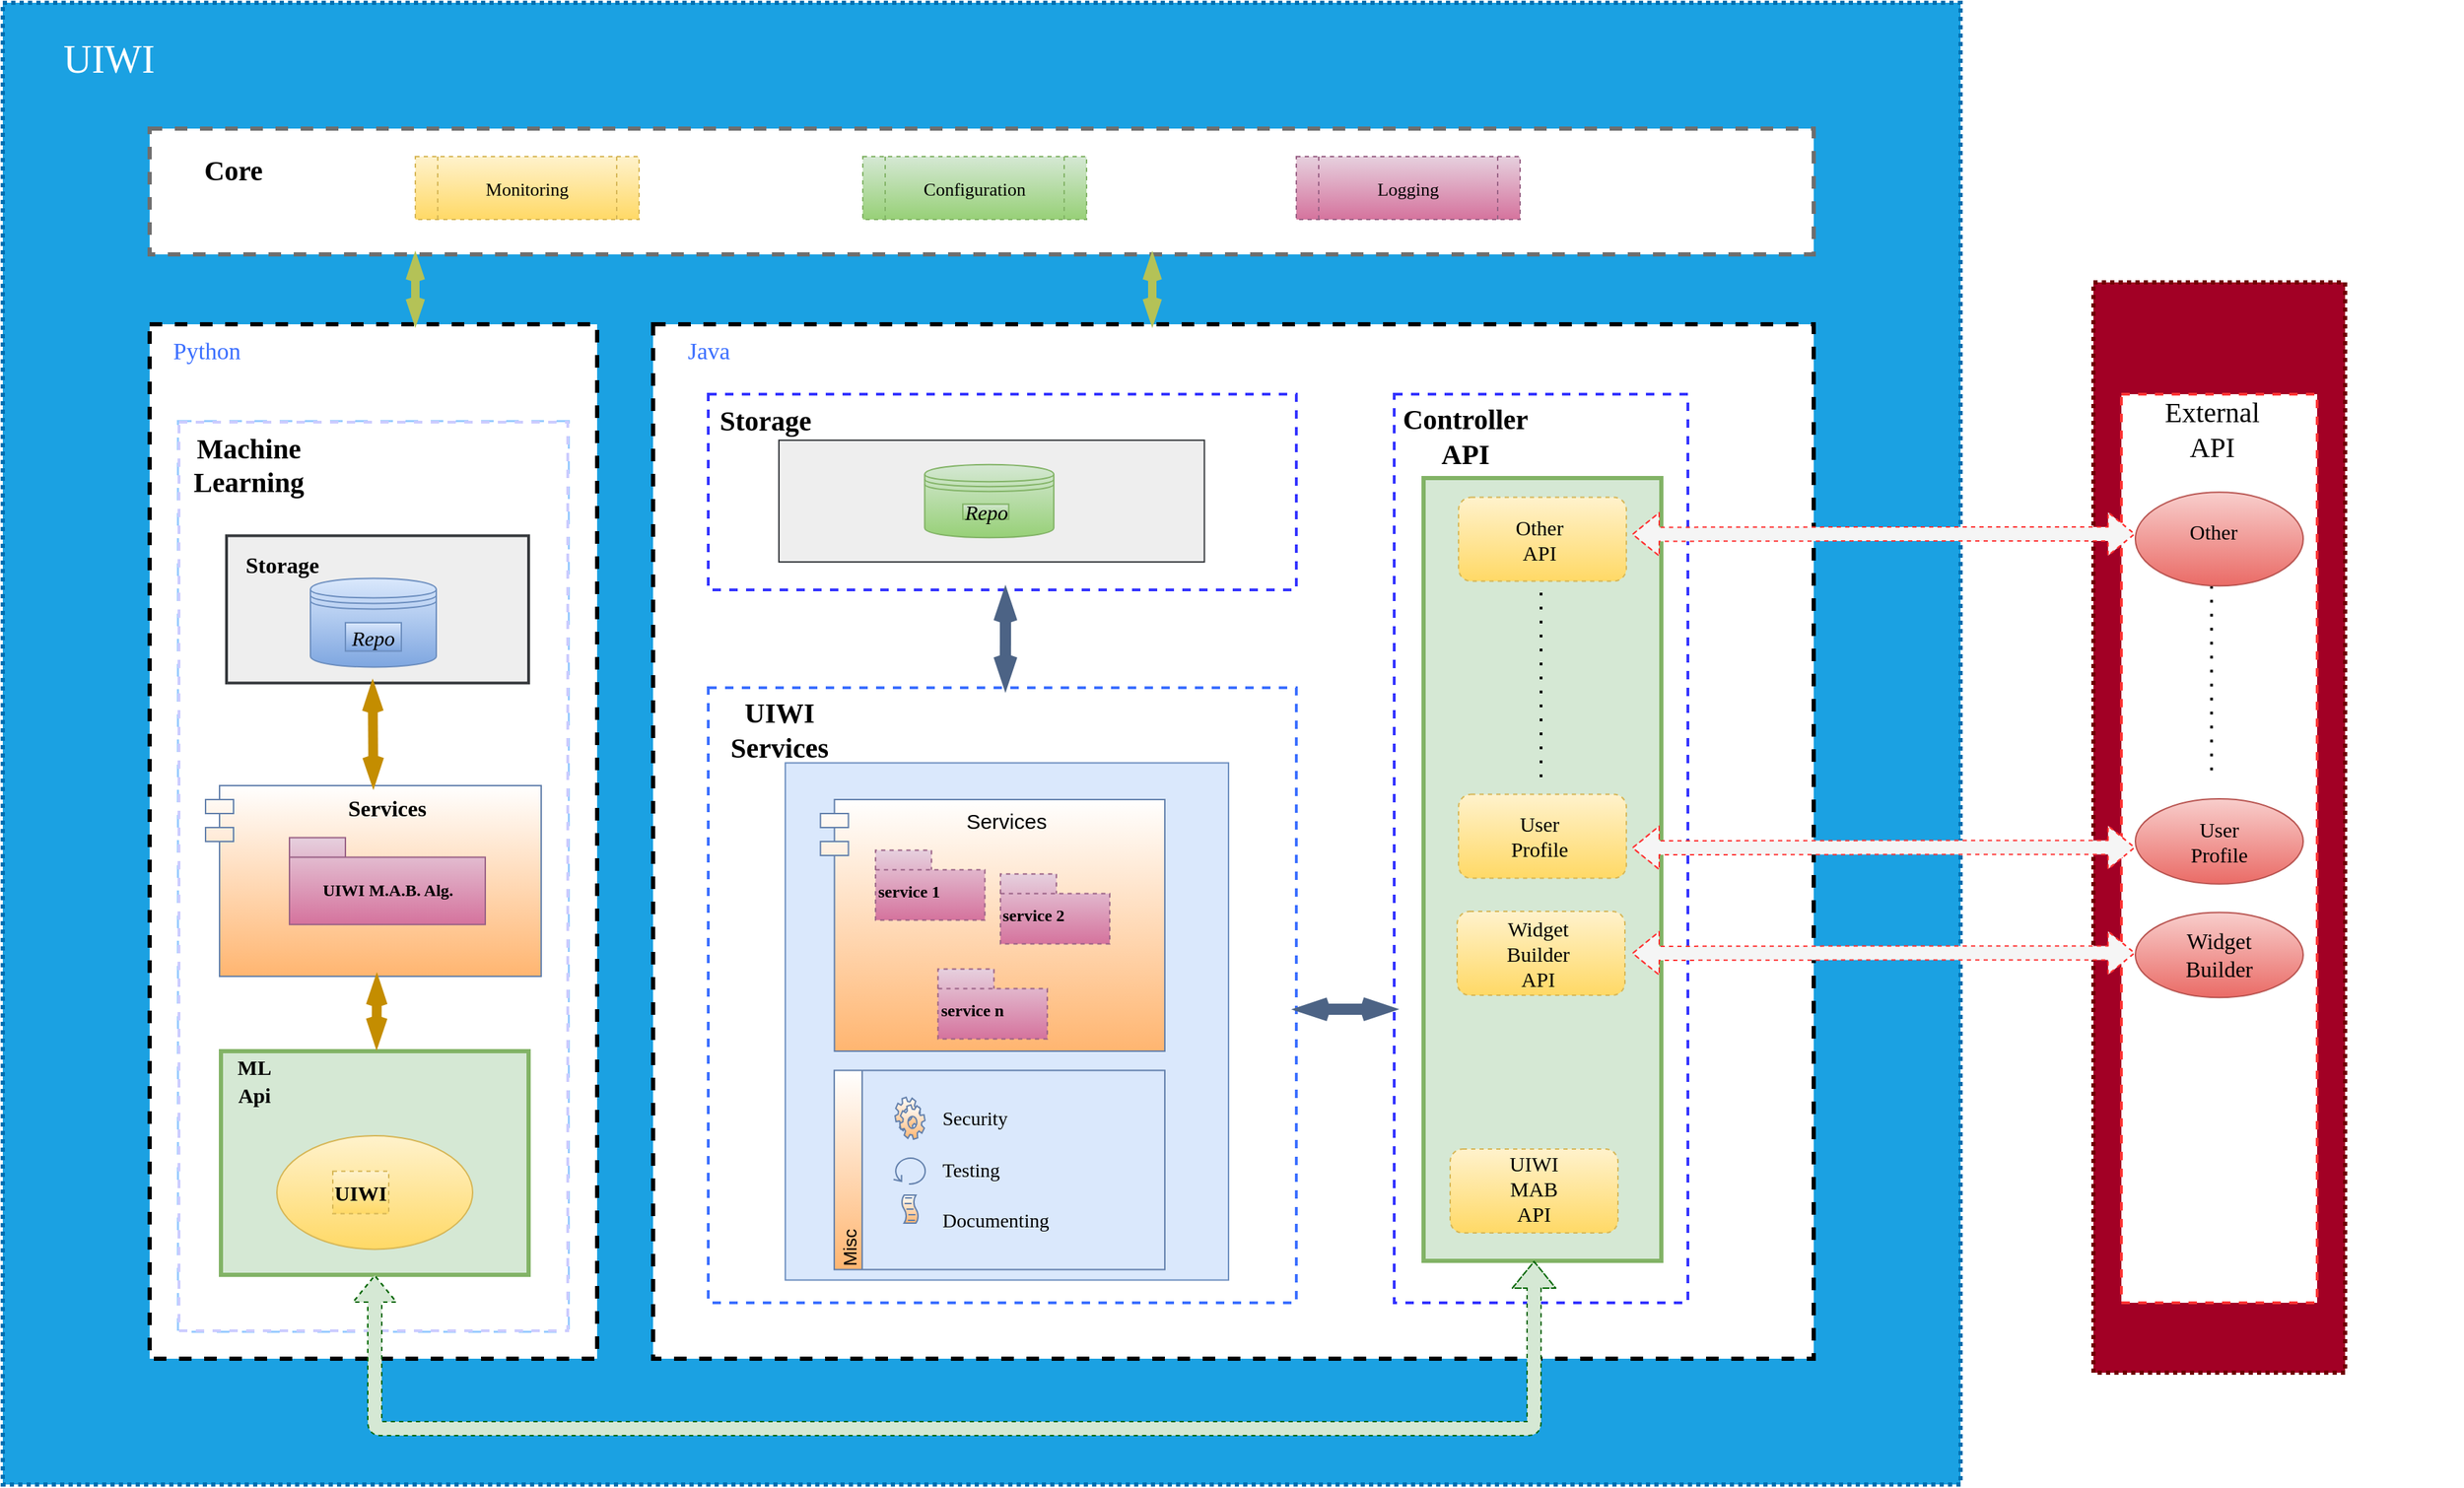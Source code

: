 <mxfile version="14.2.2" type="github">
  <diagram id="b_So1LiTozSjP1p123YY" name="Page-1">
    <mxGraphModel dx="2031" dy="2303" grid="1" gridSize="10" guides="1" tooltips="1" connect="1" arrows="1" fold="1" page="1" pageScale="1" pageWidth="827" pageHeight="1169" math="0" shadow="0">
      <root>
        <mxCell id="0" />
        <mxCell id="1" parent="0" />
        <mxCell id="PVWQb8UEWzLVWvOHxIEB-396" value="" style="rounded=0;whiteSpace=wrap;html=1;strokeWidth=3;fontFamily=Comic Sans MS;fontSize=17;align=left;dashed=1;dashPattern=1 1;fillColor=#1ba1e2;strokeColor=#006EAF;fontColor=#ffffff;" vertex="1" parent="1">
          <mxGeometry x="5" y="-80" width="1400" height="1060" as="geometry" />
        </mxCell>
        <mxCell id="PVWQb8UEWzLVWvOHxIEB-366" value="" style="rounded=0;whiteSpace=wrap;html=1;dashed=1;strokeWidth=3;fontFamily=Comic Sans MS;fontSize=17;align=left;" vertex="1" parent="1">
          <mxGeometry x="110" y="150" width="320" height="740" as="geometry" />
        </mxCell>
        <mxCell id="PVWQb8UEWzLVWvOHxIEB-365" value="" style="rounded=0;whiteSpace=wrap;html=1;dashed=1;strokeWidth=3;fontFamily=Comic Sans MS;fontSize=17;align=left;" vertex="1" parent="1">
          <mxGeometry x="470" y="150" width="830" height="740" as="geometry" />
        </mxCell>
        <mxCell id="PVWQb8UEWzLVWvOHxIEB-42" value="" style="rounded=0;whiteSpace=wrap;html=1;dashed=1;align=left;strokeWidth=3;strokeColor=#6E6E6E;" vertex="1" parent="1">
          <mxGeometry x="110" y="10" width="1190" height="90" as="geometry" />
        </mxCell>
        <mxCell id="PVWQb8UEWzLVWvOHxIEB-43" value="&lt;b&gt;&lt;font style=&quot;font-size: 20px&quot;&gt;Core&lt;/font&gt;&lt;/b&gt;" style="text;html=1;strokeColor=none;fillColor=none;align=center;verticalAlign=middle;whiteSpace=wrap;rounded=0;dashed=1;fontSize=17;fontFamily=Comic Sans MS;" vertex="1" parent="1">
          <mxGeometry x="150" y="30" width="40" height="20" as="geometry" />
        </mxCell>
        <mxCell id="PVWQb8UEWzLVWvOHxIEB-289" value="" style="group" vertex="1" connectable="0" parent="1">
          <mxGeometry x="320" y="30" width="140" height="45" as="geometry" />
        </mxCell>
        <mxCell id="PVWQb8UEWzLVWvOHxIEB-95" value="" style="shape=process;whiteSpace=wrap;html=1;backgroundOutline=1;dashed=1;strokeColor=#d6b656;fillColor=#fff2cc;align=left;gradientColor=#ffd966;" vertex="1" parent="PVWQb8UEWzLVWvOHxIEB-289">
          <mxGeometry x="-20" width="160" height="45" as="geometry" />
        </mxCell>
        <mxCell id="PVWQb8UEWzLVWvOHxIEB-47" value="Monitoring" style="text;html=1;strokeColor=none;fillColor=none;align=center;verticalAlign=middle;whiteSpace=wrap;rounded=0;dashed=1;fontFamily=Comic Sans MS;fontSize=13;" vertex="1" parent="PVWQb8UEWzLVWvOHxIEB-289">
          <mxGeometry x="40" y="12.5" width="40" height="20" as="geometry" />
        </mxCell>
        <mxCell id="PVWQb8UEWzLVWvOHxIEB-290" value="" style="group" vertex="1" connectable="0" parent="1">
          <mxGeometry x="620" y="30" width="170" height="45" as="geometry" />
        </mxCell>
        <mxCell id="PVWQb8UEWzLVWvOHxIEB-96" value="" style="shape=process;whiteSpace=wrap;html=1;backgroundOutline=1;dashed=1;strokeColor=#82b366;fillColor=#d5e8d4;align=left;gradientColor=#97d077;" vertex="1" parent="PVWQb8UEWzLVWvOHxIEB-290">
          <mxGeometry width="160" height="45" as="geometry" />
        </mxCell>
        <mxCell id="PVWQb8UEWzLVWvOHxIEB-46" value="Configuration" style="text;html=1;strokeColor=none;fillColor=none;align=center;verticalAlign=middle;whiteSpace=wrap;rounded=0;dashed=1;fontFamily=Comic Sans MS;fontSize=13;" vertex="1" parent="PVWQb8UEWzLVWvOHxIEB-290">
          <mxGeometry x="60" y="12.5" width="40" height="20" as="geometry" />
        </mxCell>
        <mxCell id="PVWQb8UEWzLVWvOHxIEB-291" value="" style="group" vertex="1" connectable="0" parent="1">
          <mxGeometry x="960" y="30" width="130" height="45" as="geometry" />
        </mxCell>
        <mxCell id="PVWQb8UEWzLVWvOHxIEB-44" value="" style="shape=process;whiteSpace=wrap;html=1;backgroundOutline=1;dashed=1;strokeColor=#996185;fillColor=#e6d0de;align=left;gradientColor=#d5739d;" vertex="1" parent="PVWQb8UEWzLVWvOHxIEB-291">
          <mxGeometry x="-30" width="160" height="45" as="geometry" />
        </mxCell>
        <mxCell id="PVWQb8UEWzLVWvOHxIEB-45" value="Logging&lt;br style=&quot;font-size: 13px;&quot;&gt;" style="text;html=1;strokeColor=none;fillColor=none;align=center;verticalAlign=middle;whiteSpace=wrap;rounded=0;dashed=1;fontFamily=Comic Sans MS;fontSize=13;" vertex="1" parent="PVWQb8UEWzLVWvOHxIEB-291">
          <mxGeometry x="30" y="12.5" width="40" height="20" as="geometry" />
        </mxCell>
        <mxCell id="PVWQb8UEWzLVWvOHxIEB-256" value="" style="group;strokeWidth=3;fontColor=#3B6FFF;" vertex="1" connectable="0" parent="1">
          <mxGeometry x="530" y="200" width="400" height="160" as="geometry" />
        </mxCell>
        <mxCell id="PVWQb8UEWzLVWvOHxIEB-114" value="" style="rounded=0;whiteSpace=wrap;html=1;strokeColor=#3333FF;dashed=1;strokeWidth=2;" vertex="1" parent="PVWQb8UEWzLVWvOHxIEB-256">
          <mxGeometry x="-20.51" width="420.51" height="140" as="geometry" />
        </mxCell>
        <mxCell id="PVWQb8UEWzLVWvOHxIEB-248" value="&lt;b&gt;&lt;font&gt;&lt;font face=&quot;Comic Sans MS&quot; style=&quot;font-size: 20px&quot;&gt;Storage&lt;/font&gt;&lt;br style=&quot;font-size: 17px&quot;&gt;&lt;/font&gt;&lt;/b&gt;" style="text;html=1;strokeColor=none;fillColor=none;align=center;verticalAlign=middle;whiteSpace=wrap;rounded=0;dashed=1;fontSize=17;" vertex="1" parent="PVWQb8UEWzLVWvOHxIEB-256">
          <mxGeometry x="-0.001" y="9.412" width="41.026" height="18.824" as="geometry" />
        </mxCell>
        <mxCell id="PVWQb8UEWzLVWvOHxIEB-343" value="" style="group;strokeWidth=3;" vertex="1" connectable="0" parent="PVWQb8UEWzLVWvOHxIEB-256">
          <mxGeometry x="30" y="32.94" width="304.26" height="87.06" as="geometry" />
        </mxCell>
        <mxCell id="PVWQb8UEWzLVWvOHxIEB-149" value="" style="rounded=0;whiteSpace=wrap;html=1;strokeColor=#36393d;strokeWidth=1;fillColor=#eeeeee;fontSize=15;align=left;" vertex="1" parent="PVWQb8UEWzLVWvOHxIEB-343">
          <mxGeometry width="304.26" height="87.06" as="geometry" />
        </mxCell>
        <mxCell id="PVWQb8UEWzLVWvOHxIEB-342" value="" style="group" vertex="1" connectable="0" parent="PVWQb8UEWzLVWvOHxIEB-343">
          <mxGeometry x="104.255" y="17.41" width="92.308" height="52.236" as="geometry" />
        </mxCell>
        <mxCell id="PVWQb8UEWzLVWvOHxIEB-146" value="" style="shape=datastore;whiteSpace=wrap;html=1;strokeColor=#82b366;strokeWidth=1;fillColor=#d5e8d4;gradientColor=#97d077;fontSize=15;align=left;" vertex="1" parent="PVWQb8UEWzLVWvOHxIEB-342">
          <mxGeometry width="92.308" height="52.236" as="geometry" />
        </mxCell>
        <mxCell id="PVWQb8UEWzLVWvOHxIEB-147" value="&lt;i&gt;Repo&lt;/i&gt;" style="text;html=1;strokeColor=#82b366;fillColor=#d5e8d4;align=center;verticalAlign=middle;whiteSpace=wrap;rounded=0;fontSize=15;gradientColor=#97d077;fontFamily=Comic Sans MS;" vertex="1" parent="PVWQb8UEWzLVWvOHxIEB-342">
          <mxGeometry x="27.265" y="28.347" width="32.821" height="10.834" as="geometry" />
        </mxCell>
        <mxCell id="PVWQb8UEWzLVWvOHxIEB-337" value="" style="group;fontColor=#3B6FFF;" vertex="1" connectable="0" parent="1">
          <mxGeometry x="1000" y="200" width="210" height="650" as="geometry" />
        </mxCell>
        <mxCell id="PVWQb8UEWzLVWvOHxIEB-2" value="" style="rounded=0;whiteSpace=wrap;html=1;strokeColor=#3333FF;dashed=1;strokeWidth=2;" vertex="1" parent="PVWQb8UEWzLVWvOHxIEB-337">
          <mxGeometry width="210" height="650" as="geometry" />
        </mxCell>
        <mxCell id="PVWQb8UEWzLVWvOHxIEB-1" value="" style="rounded=0;whiteSpace=wrap;html=1;fillColor=#d5e8d4;strokeColor=#82b366;align=left;strokeWidth=3;" vertex="1" parent="PVWQb8UEWzLVWvOHxIEB-337">
          <mxGeometry x="21" y="60" width="170" height="560" as="geometry" />
        </mxCell>
        <mxCell id="PVWQb8UEWzLVWvOHxIEB-110" value="" style="rounded=1;whiteSpace=wrap;html=1;dashed=1;strokeColor=#d6b656;fillColor=#fff2cc;align=left;gradientColor=#ffd966;" vertex="1" parent="PVWQb8UEWzLVWvOHxIEB-337">
          <mxGeometry x="40" y="540" width="120" height="60" as="geometry" />
        </mxCell>
        <mxCell id="PVWQb8UEWzLVWvOHxIEB-41" value="&lt;b style=&quot;font-size: 20px&quot;&gt;&lt;font style=&quot;font-size: 20px&quot;&gt;Controller&lt;br&gt;API&lt;br style=&quot;font-size: 17px&quot;&gt;&lt;/font&gt;&lt;/b&gt;" style="text;html=1;strokeColor=none;fillColor=none;align=center;verticalAlign=middle;whiteSpace=wrap;rounded=0;dashed=1;fontSize=17;fontFamily=Comic Sans MS;" vertex="1" parent="PVWQb8UEWzLVWvOHxIEB-337">
          <mxGeometry x="31" y="20" width="40" height="20" as="geometry" />
        </mxCell>
        <mxCell id="PVWQb8UEWzLVWvOHxIEB-77" value="" style="line;strokeWidth=2;direction=south;html=1;perimeter=backbonePerimeter;points=[];outlineConnect=0;dashed=1;fillColor=#FF9999;align=left;dashPattern=1 4;" vertex="1" parent="PVWQb8UEWzLVWvOHxIEB-337">
          <mxGeometry x="103" y="142" width="4" height="135" as="geometry" />
        </mxCell>
        <mxCell id="PVWQb8UEWzLVWvOHxIEB-108" value="" style="group;fontSize=14;" vertex="1" connectable="0" parent="PVWQb8UEWzLVWvOHxIEB-337">
          <mxGeometry x="40" y="520" width="120" height="60" as="geometry" />
        </mxCell>
        <mxCell id="PVWQb8UEWzLVWvOHxIEB-109" value="" style="group" vertex="1" connectable="0" parent="PVWQb8UEWzLVWvOHxIEB-108">
          <mxGeometry width="120" height="60" as="geometry" />
        </mxCell>
        <mxCell id="PVWQb8UEWzLVWvOHxIEB-112" value="" style="group" vertex="1" connectable="0" parent="PVWQb8UEWzLVWvOHxIEB-109">
          <mxGeometry width="120" height="60" as="geometry" />
        </mxCell>
        <mxCell id="PVWQb8UEWzLVWvOHxIEB-261" value="" style="group" vertex="1" connectable="0" parent="PVWQb8UEWzLVWvOHxIEB-112">
          <mxGeometry width="120" height="60" as="geometry" />
        </mxCell>
        <mxCell id="PVWQb8UEWzLVWvOHxIEB-52" value="&lt;font style=&quot;font-size: 15px&quot; face=&quot;Comic Sans MS&quot;&gt;UIWI&lt;br&gt;MAB&lt;br&gt;API&lt;/font&gt;" style="text;html=1;strokeColor=none;fillColor=none;align=center;verticalAlign=middle;whiteSpace=wrap;rounded=0;dashed=1;" vertex="1" parent="PVWQb8UEWzLVWvOHxIEB-261">
          <mxGeometry x="40" y="20" width="40" height="55" as="geometry" />
        </mxCell>
        <mxCell id="PVWQb8UEWzLVWvOHxIEB-179" value="" style="group;fontSize=14;" vertex="1" connectable="0" parent="PVWQb8UEWzLVWvOHxIEB-337">
          <mxGeometry x="46" y="286.25" width="120" height="60" as="geometry" />
        </mxCell>
        <mxCell id="PVWQb8UEWzLVWvOHxIEB-180" value="" style="group" vertex="1" connectable="0" parent="PVWQb8UEWzLVWvOHxIEB-179">
          <mxGeometry width="120" height="60" as="geometry" />
        </mxCell>
        <mxCell id="PVWQb8UEWzLVWvOHxIEB-181" value="" style="group" vertex="1" connectable="0" parent="PVWQb8UEWzLVWvOHxIEB-180">
          <mxGeometry width="120" height="60" as="geometry" />
        </mxCell>
        <mxCell id="PVWQb8UEWzLVWvOHxIEB-277" value="" style="group" vertex="1" connectable="0" parent="PVWQb8UEWzLVWvOHxIEB-181">
          <mxGeometry width="120" height="60" as="geometry" />
        </mxCell>
        <mxCell id="PVWQb8UEWzLVWvOHxIEB-182" value="" style="rounded=1;whiteSpace=wrap;html=1;dashed=1;strokeColor=#d6b656;fillColor=#fff2cc;align=left;gradientColor=#ffd966;" vertex="1" parent="PVWQb8UEWzLVWvOHxIEB-277">
          <mxGeometry width="120" height="60" as="geometry" />
        </mxCell>
        <mxCell id="PVWQb8UEWzLVWvOHxIEB-183" value="&lt;font style=&quot;font-size: 15px&quot; face=&quot;Comic Sans MS&quot;&gt;User Profile&lt;/font&gt;" style="text;html=1;strokeColor=none;fillColor=none;align=center;verticalAlign=middle;whiteSpace=wrap;rounded=0;dashed=1;" vertex="1" parent="PVWQb8UEWzLVWvOHxIEB-277">
          <mxGeometry x="38" y="2.5" width="40" height="55" as="geometry" />
        </mxCell>
        <mxCell id="PVWQb8UEWzLVWvOHxIEB-184" value="" style="group;fontSize=14;" vertex="1" connectable="0" parent="PVWQb8UEWzLVWvOHxIEB-337">
          <mxGeometry x="46" y="73.75" width="120" height="60" as="geometry" />
        </mxCell>
        <mxCell id="PVWQb8UEWzLVWvOHxIEB-185" value="" style="group" vertex="1" connectable="0" parent="PVWQb8UEWzLVWvOHxIEB-184">
          <mxGeometry width="120" height="60" as="geometry" />
        </mxCell>
        <mxCell id="PVWQb8UEWzLVWvOHxIEB-186" value="" style="group" vertex="1" connectable="0" parent="PVWQb8UEWzLVWvOHxIEB-185">
          <mxGeometry width="120" height="60" as="geometry" />
        </mxCell>
        <mxCell id="PVWQb8UEWzLVWvOHxIEB-276" value="" style="group" vertex="1" connectable="0" parent="PVWQb8UEWzLVWvOHxIEB-186">
          <mxGeometry width="120" height="60" as="geometry" />
        </mxCell>
        <mxCell id="PVWQb8UEWzLVWvOHxIEB-187" value="" style="rounded=1;whiteSpace=wrap;html=1;dashed=1;strokeColor=#d6b656;fillColor=#fff2cc;align=left;gradientColor=#ffd966;" vertex="1" parent="PVWQb8UEWzLVWvOHxIEB-276">
          <mxGeometry width="120" height="60" as="geometry" />
        </mxCell>
        <mxCell id="PVWQb8UEWzLVWvOHxIEB-188" value="&lt;font face=&quot;Comic Sans MS&quot; style=&quot;font-size: 15px&quot;&gt;Other API&lt;/font&gt;" style="text;html=1;strokeColor=none;fillColor=none;align=center;verticalAlign=middle;whiteSpace=wrap;rounded=0;dashed=1;" vertex="1" parent="PVWQb8UEWzLVWvOHxIEB-276">
          <mxGeometry x="38" y="2.5" width="40" height="55" as="geometry" />
        </mxCell>
        <mxCell id="PVWQb8UEWzLVWvOHxIEB-282" value="" style="group;fontSize=14;" vertex="1" connectable="0" parent="PVWQb8UEWzLVWvOHxIEB-337">
          <mxGeometry x="45" y="370" width="120" height="60" as="geometry" />
        </mxCell>
        <mxCell id="PVWQb8UEWzLVWvOHxIEB-283" value="" style="group" vertex="1" connectable="0" parent="PVWQb8UEWzLVWvOHxIEB-282">
          <mxGeometry width="120" height="60" as="geometry" />
        </mxCell>
        <mxCell id="PVWQb8UEWzLVWvOHxIEB-284" value="" style="group" vertex="1" connectable="0" parent="PVWQb8UEWzLVWvOHxIEB-283">
          <mxGeometry width="120" height="60" as="geometry" />
        </mxCell>
        <mxCell id="PVWQb8UEWzLVWvOHxIEB-285" value="" style="group" vertex="1" connectable="0" parent="PVWQb8UEWzLVWvOHxIEB-284">
          <mxGeometry width="120" height="60" as="geometry" />
        </mxCell>
        <mxCell id="PVWQb8UEWzLVWvOHxIEB-286" value="" style="rounded=1;whiteSpace=wrap;html=1;dashed=1;strokeColor=#d6b656;fillColor=#fff2cc;align=left;gradientColor=#ffd966;" vertex="1" parent="PVWQb8UEWzLVWvOHxIEB-285">
          <mxGeometry width="120" height="60" as="geometry" />
        </mxCell>
        <mxCell id="PVWQb8UEWzLVWvOHxIEB-287" value="&lt;font style=&quot;font-size: 15px&quot; face=&quot;Comic Sans MS&quot;&gt;Widget&lt;br&gt;Builder API&lt;/font&gt;" style="text;html=1;strokeColor=none;fillColor=none;align=center;verticalAlign=middle;whiteSpace=wrap;rounded=0;dashed=1;" vertex="1" parent="PVWQb8UEWzLVWvOHxIEB-285">
          <mxGeometry x="38" y="2.5" width="40" height="55" as="geometry" />
        </mxCell>
        <mxCell id="PVWQb8UEWzLVWvOHxIEB-339" value="" style="group" vertex="1" connectable="0" parent="1">
          <mxGeometry x="1500" y="200" width="264" height="700" as="geometry" />
        </mxCell>
        <mxCell id="PVWQb8UEWzLVWvOHxIEB-400" value="" style="rounded=0;whiteSpace=wrap;html=1;dashed=1;dashPattern=1 1;strokeWidth=3;fontFamily=Comic Sans MS;fontSize=20;align=left;fillColor=#a20025;strokeColor=#6F0000;fontColor=#ffffff;" vertex="1" parent="PVWQb8UEWzLVWvOHxIEB-339">
          <mxGeometry y="-80" width="180" height="780" as="geometry" />
        </mxCell>
        <mxCell id="PVWQb8UEWzLVWvOHxIEB-3" value="" style="rounded=0;whiteSpace=wrap;html=1;dashed=1;strokeColor=#FF3333;strokeWidth=2;" vertex="1" parent="PVWQb8UEWzLVWvOHxIEB-339">
          <mxGeometry x="20" width="140" height="650" as="geometry" />
        </mxCell>
        <mxCell id="PVWQb8UEWzLVWvOHxIEB-312" value="" style="group" vertex="1" connectable="0" parent="PVWQb8UEWzLVWvOHxIEB-339">
          <mxGeometry x="74" y="218.359" width="190" height="132.031" as="geometry" />
        </mxCell>
        <mxCell id="PVWQb8UEWzLVWvOHxIEB-24" value="" style="group" vertex="1" connectable="0" parent="PVWQb8UEWzLVWvOHxIEB-312">
          <mxGeometry y="81.25" width="20" height="30.469" as="geometry" />
        </mxCell>
        <mxCell id="PVWQb8UEWzLVWvOHxIEB-60" value="" style="group;fontSize=14;" vertex="1" connectable="0" parent="PVWQb8UEWzLVWvOHxIEB-24">
          <mxGeometry y="16.619" width="20" height="16.619" as="geometry" />
        </mxCell>
        <mxCell id="PVWQb8UEWzLVWvOHxIEB-327" value="" style="group" vertex="1" connectable="0" parent="PVWQb8UEWzLVWvOHxIEB-339">
          <mxGeometry y="289.453" width="120" height="60.938" as="geometry" />
        </mxCell>
        <mxCell id="PVWQb8UEWzLVWvOHxIEB-310" value="" style="ellipse;whiteSpace=wrap;html=1;fillColor=#f8cecc;strokeColor=#b85450;gradientColor=#ea6b66;" vertex="1" parent="PVWQb8UEWzLVWvOHxIEB-327">
          <mxGeometry x="30" width="120" height="60.938" as="geometry" />
        </mxCell>
        <mxCell id="PVWQb8UEWzLVWvOHxIEB-311" value="User Profile" style="text;html=1;strokeColor=none;fillColor=none;align=center;verticalAlign=middle;whiteSpace=wrap;rounded=0;dashed=1;fontSize=15;fontFamily=Comic Sans MS;" vertex="1" parent="PVWQb8UEWzLVWvOHxIEB-327">
          <mxGeometry x="72.06" y="24.001" width="35.87" height="12.929" as="geometry" />
        </mxCell>
        <mxCell id="PVWQb8UEWzLVWvOHxIEB-76" value="" style="line;strokeWidth=2;direction=south;html=1;perimeter=backbonePerimeter;points=[];outlineConnect=0;dashed=1;fillColor=#FF9999;align=left;dashPattern=1 4;" vertex="1" parent="PVWQb8UEWzLVWvOHxIEB-339">
          <mxGeometry x="74" y="137.109" width="21" height="137.109" as="geometry" />
        </mxCell>
        <mxCell id="PVWQb8UEWzLVWvOHxIEB-332" value="" style="ellipse;whiteSpace=wrap;html=1;fillColor=#f8cecc;strokeColor=#b85450;gradientColor=#ea6b66;" vertex="1" parent="PVWQb8UEWzLVWvOHxIEB-339">
          <mxGeometry x="30" y="370.703" width="120" height="60.938" as="geometry" />
        </mxCell>
        <mxCell id="PVWQb8UEWzLVWvOHxIEB-333" value="Widget Builder&lt;br&gt;" style="text;html=1;strokeColor=none;fillColor=none;align=center;verticalAlign=middle;whiteSpace=wrap;rounded=0;fontFamily=Comic Sans MS;fontSize=16;" vertex="1" parent="PVWQb8UEWzLVWvOHxIEB-339">
          <mxGeometry x="70" y="391.016" width="40" height="20.312" as="geometry" />
        </mxCell>
        <mxCell id="PVWQb8UEWzLVWvOHxIEB-336" value="&lt;font style=&quot;font-size: 20px&quot;&gt;External API&lt;/font&gt;" style="text;html=1;strokeColor=none;fillColor=none;align=center;verticalAlign=middle;whiteSpace=wrap;rounded=0;fontFamily=Comic Sans MS;fontSize=17;" vertex="1" parent="PVWQb8UEWzLVWvOHxIEB-339">
          <mxGeometry x="64.5" y="15.234" width="40" height="20.312" as="geometry" />
        </mxCell>
        <mxCell id="PVWQb8UEWzLVWvOHxIEB-6" value="" style="ellipse;whiteSpace=wrap;html=1;fillColor=#f8cecc;strokeColor=#b85450;gradientColor=#ea6b66;" vertex="1" parent="PVWQb8UEWzLVWvOHxIEB-339">
          <mxGeometry x="30" y="70.071" width="120" height="67.04" as="geometry" />
        </mxCell>
        <mxCell id="PVWQb8UEWzLVWvOHxIEB-329" value="" style="group" vertex="1" connectable="0" parent="PVWQb8UEWzLVWvOHxIEB-339">
          <mxGeometry x="26" y="52.001" width="124" height="90" as="geometry" />
        </mxCell>
        <mxCell id="PVWQb8UEWzLVWvOHxIEB-23" value="Other" style="text;html=1;strokeColor=none;fillColor=none;align=center;verticalAlign=middle;whiteSpace=wrap;rounded=0;dashed=1;fontSize=15;fontFamily=Comic Sans MS;" vertex="1" parent="PVWQb8UEWzLVWvOHxIEB-329">
          <mxGeometry x="40" y="35.547" width="40" height="20.312" as="geometry" />
        </mxCell>
        <mxCell id="PVWQb8UEWzLVWvOHxIEB-340" value="" style="group;fillColor=#ffff88;dashed=1;strokeWidth=3;strokeColor=#99CCFF;" vertex="1" connectable="0" parent="1">
          <mxGeometry x="131" y="220" width="278" height="650" as="geometry" />
        </mxCell>
        <mxCell id="PVWQb8UEWzLVWvOHxIEB-48" value="" style="rounded=0;whiteSpace=wrap;html=1;dashed=1;strokeWidth=2;strokeColor=#CCCCFF;" vertex="1" parent="PVWQb8UEWzLVWvOHxIEB-340">
          <mxGeometry width="278" height="650" as="geometry" />
        </mxCell>
        <mxCell id="PVWQb8UEWzLVWvOHxIEB-49" value="&lt;font face=&quot;Comic Sans MS&quot; style=&quot;font-size: 20px&quot;&gt;Machine Learning&lt;/font&gt;" style="text;html=1;strokeColor=none;fillColor=none;align=center;verticalAlign=middle;whiteSpace=wrap;rounded=0;dashed=1;fontStyle=1;fontSize=15;" vertex="1" parent="PVWQb8UEWzLVWvOHxIEB-340">
          <mxGeometry x="30" y="20.312" width="40" height="20.312" as="geometry" />
        </mxCell>
        <mxCell id="PVWQb8UEWzLVWvOHxIEB-349" value="" style="group" vertex="1" connectable="0" parent="PVWQb8UEWzLVWvOHxIEB-340">
          <mxGeometry x="34" y="81.25" width="216" height="105.371" as="geometry" />
        </mxCell>
        <mxCell id="PVWQb8UEWzLVWvOHxIEB-344" value="" style="rounded=0;whiteSpace=wrap;html=1;strokeColor=#36393d;strokeWidth=2;fillColor=#eeeeee;fontFamily=Comic Sans MS;fontSize=16;align=left;" vertex="1" parent="PVWQb8UEWzLVWvOHxIEB-349">
          <mxGeometry width="216" height="105.371" as="geometry" />
        </mxCell>
        <mxCell id="PVWQb8UEWzLVWvOHxIEB-345" value="Storage" style="text;html=1;strokeColor=none;fillColor=none;align=center;verticalAlign=middle;whiteSpace=wrap;rounded=0;fontFamily=Comic Sans MS;fontSize=16;fontStyle=1" vertex="1" parent="PVWQb8UEWzLVWvOHxIEB-349">
          <mxGeometry x="20" y="10.156" width="40" height="20.312" as="geometry" />
        </mxCell>
        <mxCell id="PVWQb8UEWzLVWvOHxIEB-348" value="" style="group" vertex="1" connectable="0" parent="PVWQb8UEWzLVWvOHxIEB-349">
          <mxGeometry x="60" y="30.469" width="90" height="63.477" as="geometry" />
        </mxCell>
        <mxCell id="PVWQb8UEWzLVWvOHxIEB-177" value="" style="shape=datastore;whiteSpace=wrap;html=1;strokeColor=#6c8ebf;strokeWidth=1;fillColor=#dae8fc;gradientColor=#7ea6e0;fontSize=15;align=left;" vertex="1" parent="PVWQb8UEWzLVWvOHxIEB-348">
          <mxGeometry width="90" height="63.477" as="geometry" />
        </mxCell>
        <mxCell id="PVWQb8UEWzLVWvOHxIEB-178" value="&lt;i&gt;Repo&lt;/i&gt;" style="text;html=1;strokeColor=#6c8ebf;fillColor=#dae8fc;align=center;verticalAlign=middle;whiteSpace=wrap;rounded=0;fontSize=15;gradientColor=#7ea6e0;fontFamily=Comic Sans MS;" vertex="1" parent="PVWQb8UEWzLVWvOHxIEB-348">
          <mxGeometry x="25" y="31.738" width="40" height="20.312" as="geometry" />
        </mxCell>
        <mxCell id="PVWQb8UEWzLVWvOHxIEB-351" value="" style="rounded=0;whiteSpace=wrap;html=1;strokeColor=#82b366;strokeWidth=3;fontFamily=Comic Sans MS;fontSize=16;align=left;fillColor=#d5e8d4;" vertex="1" parent="PVWQb8UEWzLVWvOHxIEB-340">
          <mxGeometry x="30" y="450" width="220" height="160" as="geometry" />
        </mxCell>
        <mxCell id="PVWQb8UEWzLVWvOHxIEB-352" value="&lt;b&gt;&lt;font style=&quot;font-size: 15px&quot;&gt;ML Api&lt;/font&gt;&lt;/b&gt;" style="text;html=1;strokeColor=none;fillColor=none;align=center;verticalAlign=middle;whiteSpace=wrap;rounded=0;fontFamily=Comic Sans MS;fontSize=16;" vertex="1" parent="PVWQb8UEWzLVWvOHxIEB-340">
          <mxGeometry x="34" y="461.25" width="40" height="20" as="geometry" />
        </mxCell>
        <mxCell id="PVWQb8UEWzLVWvOHxIEB-353" style="edgeStyle=orthogonalEdgeStyle;shape=flexArrow;rounded=1;jumpSize=8;orthogonalLoop=1;jettySize=auto;html=1;exitX=0.5;exitY=1;exitDx=0;exitDy=0;startArrow=classic;startFill=1;endArrow=classic;endFill=1;strokeWidth=2;fontFamily=Comic Sans MS;fontSize=16;" edge="1" parent="PVWQb8UEWzLVWvOHxIEB-340" source="PVWQb8UEWzLVWvOHxIEB-352" target="PVWQb8UEWzLVWvOHxIEB-352">
          <mxGeometry relative="1" as="geometry" />
        </mxCell>
        <mxCell id="PVWQb8UEWzLVWvOHxIEB-137" value="" style="group;strokeWidth=3;" vertex="1" connectable="0" parent="PVWQb8UEWzLVWvOHxIEB-340">
          <mxGeometry x="19" y="260" width="240" height="136.56" as="geometry" />
        </mxCell>
        <mxCell id="PVWQb8UEWzLVWvOHxIEB-135" value="Services" style="shape=module;align=left;spacingLeft=20;align=center;verticalAlign=top;strokeColor=#617FAB;strokeWidth=1;fillColor=#ffffff;gradientColor=#FFB570;fontSize=16;fontFamily=Comic Sans MS;fontStyle=1" vertex="1" parent="PVWQb8UEWzLVWvOHxIEB-137">
          <mxGeometry width="240" height="136.56" as="geometry" />
        </mxCell>
        <mxCell id="PVWQb8UEWzLVWvOHxIEB-136" value="&lt;font style=&quot;font-size: 12px&quot; face=&quot;Comic Sans MS&quot;&gt;UIWI M.A.B. Alg.&lt;/font&gt;" style="shape=folder;fontStyle=1;spacingTop=10;tabWidth=40;tabHeight=14;tabPosition=left;html=1;strokeColor=#996185;strokeWidth=1;fillColor=#e6d0de;gradientColor=#d5739d;fontSize=15;align=center;" vertex="1" parent="PVWQb8UEWzLVWvOHxIEB-137">
          <mxGeometry x="60" y="37.244" width="140" height="62.073" as="geometry" />
        </mxCell>
        <mxCell id="PVWQb8UEWzLVWvOHxIEB-350" value="" style="group" vertex="1" connectable="0" parent="PVWQb8UEWzLVWvOHxIEB-340">
          <mxGeometry x="70" y="510.445" width="140" height="81.25" as="geometry" />
        </mxCell>
        <mxCell id="PVWQb8UEWzLVWvOHxIEB-356" value="" style="group" vertex="1" connectable="0" parent="PVWQb8UEWzLVWvOHxIEB-350">
          <mxGeometry width="140" height="81.25" as="geometry" />
        </mxCell>
        <mxCell id="PVWQb8UEWzLVWvOHxIEB-361" value="" style="group" vertex="1" connectable="0" parent="PVWQb8UEWzLVWvOHxIEB-356">
          <mxGeometry width="140" height="81.25" as="geometry" />
        </mxCell>
        <mxCell id="PVWQb8UEWzLVWvOHxIEB-123" value="" style="ellipse;whiteSpace=wrap;html=1;strokeColor=#d6b656;strokeWidth=1;fillColor=#fff2cc;fontSize=15;align=left;gradientColor=#ffd966;" vertex="1" parent="PVWQb8UEWzLVWvOHxIEB-361">
          <mxGeometry width="140" height="81.25" as="geometry" />
        </mxCell>
        <mxCell id="PVWQb8UEWzLVWvOHxIEB-118" value="&lt;font face=&quot;Comic Sans MS&quot; style=&quot;font-size: 15px&quot;&gt;UIWI&lt;/font&gt;" style="text;html=1;strokeColor=#d6b656;fillColor=#fff2cc;align=center;verticalAlign=middle;whiteSpace=wrap;rounded=0;dashed=1;fontSize=14;fontStyle=1;gradientColor=#ffd966;" vertex="1" parent="PVWQb8UEWzLVWvOHxIEB-361">
          <mxGeometry x="40" y="25.392" width="40" height="30.469" as="geometry" />
        </mxCell>
        <mxCell id="PVWQb8UEWzLVWvOHxIEB-385" value="" style="edgeStyle=elbowEdgeStyle;elbow=horizontal;endArrow=openThin;html=1;strokeWidth=7;fontFamily=Comic Sans MS;fontSize=17;fontColor=#3B6FFF;startArrow=openThin;startFill=0;exitX=0.5;exitY=0;exitDx=0;exitDy=0;fillColor=#ffe6cc;endFill=0;strokeColor=#C48D00;" edge="1" parent="PVWQb8UEWzLVWvOHxIEB-340" source="PVWQb8UEWzLVWvOHxIEB-135">
          <mxGeometry width="50" height="50" relative="1" as="geometry">
            <mxPoint x="138.29" y="236.62" as="sourcePoint" />
            <mxPoint x="138.29" y="186.62" as="targetPoint" />
            <Array as="points" />
          </mxGeometry>
        </mxCell>
        <mxCell id="PVWQb8UEWzLVWvOHxIEB-387" value="" style="edgeStyle=elbowEdgeStyle;elbow=horizontal;endArrow=openThin;html=1;strokeWidth=7;fontFamily=Comic Sans MS;fontSize=17;fontColor=#3B6FFF;startArrow=openThin;startFill=0;fillColor=#ffe6cc;endFill=0;strokeColor=#C48D00;" edge="1" parent="PVWQb8UEWzLVWvOHxIEB-340">
          <mxGeometry width="50" height="50" relative="1" as="geometry">
            <mxPoint x="141.29" y="446.56" as="sourcePoint" />
            <mxPoint x="141.29" y="396.56" as="targetPoint" />
            <Array as="points" />
          </mxGeometry>
        </mxCell>
        <mxCell id="PVWQb8UEWzLVWvOHxIEB-141" value="" style="group;" vertex="1" connectable="0" parent="1">
          <mxGeometry x="780" y="720" width="80" height="70" as="geometry" />
        </mxCell>
        <mxCell id="PVWQb8UEWzLVWvOHxIEB-143" value="" style="group" vertex="1" connectable="0" parent="PVWQb8UEWzLVWvOHxIEB-141">
          <mxGeometry width="80" height="68.444" as="geometry" />
        </mxCell>
        <mxCell id="PVWQb8UEWzLVWvOHxIEB-37" value="&lt;b style=&quot;font-size: 15px;&quot;&gt;&lt;font style=&quot;font-size: 15px;&quot;&gt;Bussiness Logic&lt;/font&gt;&lt;/b&gt;" style="text;html=1;strokeColor=none;fillColor=none;align=center;verticalAlign=middle;whiteSpace=wrap;rounded=0;dashed=1;fontSize=15;" vertex="1" parent="1">
          <mxGeometry x="550.513" y="420" width="41.026" height="20" as="geometry" />
        </mxCell>
        <mxCell id="PVWQb8UEWzLVWvOHxIEB-36" value="" style="rounded=0;whiteSpace=wrap;html=1;dashed=1;strokeWidth=2;strokeColor=#3B6FFF;fontColor=#3B6FFF;" vertex="1" parent="1">
          <mxGeometry x="509.49" y="410" width="420.51" height="440" as="geometry" />
        </mxCell>
        <mxCell id="PVWQb8UEWzLVWvOHxIEB-299" value="&lt;b style=&quot;font-size: 20px&quot;&gt;&lt;font style=&quot;font-size: 20px&quot;&gt;UIWI&lt;br&gt;Services&lt;br style=&quot;font-size: 17px&quot;&gt;&lt;/font&gt;&lt;/b&gt;" style="text;html=1;strokeColor=none;fillColor=none;align=center;verticalAlign=middle;whiteSpace=wrap;rounded=0;dashed=1;fontSize=17;fontFamily=Comic Sans MS;" vertex="1" parent="1">
          <mxGeometry x="539.999" y="430" width="41.026" height="20" as="geometry" />
        </mxCell>
        <mxCell id="PVWQb8UEWzLVWvOHxIEB-125" value="Services" style="shape=module;align=left;spacingLeft=20;align=center;verticalAlign=top;strokeColor=#617FAB;strokeWidth=1;fillColor=#ffffff;gradientColor=#FFB570;fontSize=15;" vertex="1" parent="1">
          <mxGeometry x="591.538" y="490" width="256.41" height="180" as="geometry" />
        </mxCell>
        <mxCell id="PVWQb8UEWzLVWvOHxIEB-99" value="" style="group;" vertex="1" connectable="0" parent="1">
          <mxGeometry x="632.564" y="526.25" width="174.359" height="135" as="geometry" />
        </mxCell>
        <mxCell id="PVWQb8UEWzLVWvOHxIEB-40" value="service 1" style="shape=folder;fontStyle=1;spacingTop=10;tabWidth=40;tabHeight=14;tabPosition=left;html=1;dashed=1;align=left;fillColor=#e6d0de;strokeColor=#996185;gradientColor=#d5739d;" vertex="1" parent="PVWQb8UEWzLVWvOHxIEB-99">
          <mxGeometry width="81.368" height="50" as="geometry" />
        </mxCell>
        <mxCell id="PVWQb8UEWzLVWvOHxIEB-97" value="service 2" style="shape=folder;fontStyle=1;spacingTop=10;tabWidth=40;tabHeight=14;tabPosition=left;html=1;dashed=1;align=left;gradientColor=#d5739d;fillColor=#e6d0de;strokeColor=#996185;" vertex="1" parent="PVWQb8UEWzLVWvOHxIEB-99">
          <mxGeometry x="92.991" y="17" width="81.368" height="50" as="geometry" />
        </mxCell>
        <mxCell id="PVWQb8UEWzLVWvOHxIEB-98" value="service n" style="shape=folder;fontStyle=1;spacingTop=10;tabWidth=40;tabHeight=14;tabPosition=left;html=1;dashed=1;align=left;gradientColor=#d5739d;fillColor=#e6d0de;strokeColor=#996185;" vertex="1" parent="PVWQb8UEWzLVWvOHxIEB-99">
          <mxGeometry x="46.496" y="85" width="81.368" height="50" as="geometry" />
        </mxCell>
        <mxCell id="PVWQb8UEWzLVWvOHxIEB-243" value="" style="group;strokeWidth=4;" vertex="1" connectable="0" parent="1">
          <mxGeometry x="545.38" y="463.75" width="354.62" height="385" as="geometry" />
        </mxCell>
        <mxCell id="PVWQb8UEWzLVWvOHxIEB-227" value="" style="group" vertex="1" connectable="0" parent="PVWQb8UEWzLVWvOHxIEB-243">
          <mxGeometry width="354.62" height="385" as="geometry" />
        </mxCell>
        <mxCell id="PVWQb8UEWzLVWvOHxIEB-228" value="" style="rounded=0;whiteSpace=wrap;html=1;fillColor=#dae8fc;strokeColor=#6c8ebf;align=left;" vertex="1" parent="PVWQb8UEWzLVWvOHxIEB-227">
          <mxGeometry x="19.209" width="316.942" height="370" as="geometry" />
        </mxCell>
        <mxCell id="PVWQb8UEWzLVWvOHxIEB-229" value="&lt;span style=&quot;font-weight: normal&quot;&gt;&lt;font style=&quot;font-size: 13px&quot;&gt;Misc&lt;/font&gt;&lt;/span&gt;" style="swimlane;html=1;horizontal=0;startSize=20;strokeColor=#617FAB;strokeWidth=1;fillColor=#ffffff;gradientColor=#FFB570;fontSize=15;align=left;" vertex="1" parent="PVWQb8UEWzLVWvOHxIEB-227">
          <mxGeometry x="54.178" y="220.0" width="236.413" height="142.5" as="geometry" />
        </mxCell>
        <mxCell id="PVWQb8UEWzLVWvOHxIEB-230" value="" style="group;fontFamily=Comic Sans MS;" vertex="1" connectable="0" parent="PVWQb8UEWzLVWvOHxIEB-227">
          <mxGeometry x="96.535" y="231.72" width="184.205" height="117.5" as="geometry" />
        </mxCell>
        <mxCell id="PVWQb8UEWzLVWvOHxIEB-231" value="" style="shape=mxgraph.bpmn.loop;html=1;outlineConnect=0;strokeColor=#617FAB;strokeWidth=1;fillColor=#ffffff;gradientColor=#FFB570;fontSize=15;align=left;" vertex="1" parent="PVWQb8UEWzLVWvOHxIEB-230">
          <mxGeometry y="50" width="23.641" height="20" as="geometry" />
        </mxCell>
        <mxCell id="PVWQb8UEWzLVWvOHxIEB-232" value="" style="group;fontFamily=Comic Sans MS;" vertex="1" connectable="0" parent="PVWQb8UEWzLVWvOHxIEB-230">
          <mxGeometry x="1.143" width="183.063" height="117.5" as="geometry" />
        </mxCell>
        <mxCell id="PVWQb8UEWzLVWvOHxIEB-233" value="" style="shape=mxgraph.bpmn.script_task;html=1;outlineConnect=0;strokeColor=#617FAB;strokeWidth=1;fillColor=#ffffff;gradientColor=#FFB570;fontSize=15;align=left;" vertex="1" parent="PVWQb8UEWzLVWvOHxIEB-232">
          <mxGeometry x="4.449" y="77.5" width="12.458" height="20" as="geometry" />
        </mxCell>
        <mxCell id="PVWQb8UEWzLVWvOHxIEB-234" value="" style="group" vertex="1" connectable="0" parent="PVWQb8UEWzLVWvOHxIEB-232">
          <mxGeometry width="183.063" height="117.5" as="geometry" />
        </mxCell>
        <mxCell id="PVWQb8UEWzLVWvOHxIEB-235" value="" style="shape=mxgraph.bpmn.service_task;html=1;outlineConnect=0;strokeColor=#617FAB;strokeWidth=1;fillColor=#ffffff;gradientColor=#FFB570;fontSize=15;align=left;" vertex="1" parent="PVWQb8UEWzLVWvOHxIEB-234">
          <mxGeometry y="7.5" width="21.357" height="30.0" as="geometry" />
        </mxCell>
        <mxCell id="PVWQb8UEWzLVWvOHxIEB-236" value="&lt;font style=&quot;font-size: 14px&quot; face=&quot;Comic Sans MS&quot;&gt;Security&lt;br&gt;&lt;br&gt;Testing&lt;br&gt;&lt;/font&gt;&lt;div style=&quot;font-size: 14px&quot;&gt;&lt;span&gt;&lt;font style=&quot;font-size: 14px&quot; face=&quot;Comic Sans MS&quot;&gt;&lt;br&gt;&lt;/font&gt;&lt;/span&gt;&lt;/div&gt;&lt;div style=&quot;font-size: 14px&quot;&gt;&lt;font style=&quot;font-size: 14px&quot; face=&quot;Comic Sans MS&quot;&gt;Documenting&lt;/font&gt;&lt;/div&gt;" style="text;html=1;strokeColor=none;fillColor=none;align=left;verticalAlign=middle;whiteSpace=wrap;rounded=0;fontSize=15;" vertex="1" parent="PVWQb8UEWzLVWvOHxIEB-234">
          <mxGeometry x="31.783" width="151.28" height="117.5" as="geometry" />
        </mxCell>
        <mxCell id="PVWQb8UEWzLVWvOHxIEB-237" value="" style="group" vertex="1" connectable="0" parent="PVWQb8UEWzLVWvOHxIEB-243">
          <mxGeometry x="44.328" y="26.25" width="246.264" height="180" as="geometry" />
        </mxCell>
        <mxCell id="PVWQb8UEWzLVWvOHxIEB-238" value="Services" style="shape=module;align=left;spacingLeft=20;align=center;verticalAlign=top;strokeColor=#617FAB;strokeWidth=1;fillColor=#ffffff;gradientColor=#FFB570;fontSize=15;" vertex="1" parent="PVWQb8UEWzLVWvOHxIEB-237">
          <mxGeometry width="246.264" height="180" as="geometry" />
        </mxCell>
        <mxCell id="PVWQb8UEWzLVWvOHxIEB-239" value="" style="group;" vertex="1" connectable="0" parent="PVWQb8UEWzLVWvOHxIEB-237">
          <mxGeometry x="39.402" y="36.25" width="167.459" height="135" as="geometry" />
        </mxCell>
        <mxCell id="PVWQb8UEWzLVWvOHxIEB-240" value="&lt;font face=&quot;Comic Sans MS&quot;&gt;service 1&lt;/font&gt;" style="shape=folder;fontStyle=1;spacingTop=10;tabWidth=40;tabHeight=14;tabPosition=left;html=1;dashed=1;align=left;fillColor=#e6d0de;strokeColor=#996185;gradientColor=#d5739d;" vertex="1" parent="PVWQb8UEWzLVWvOHxIEB-239">
          <mxGeometry width="78.148" height="50" as="geometry" />
        </mxCell>
        <mxCell id="PVWQb8UEWzLVWvOHxIEB-241" value="&lt;font face=&quot;Comic Sans MS&quot;&gt;service 2&lt;/font&gt;" style="shape=folder;fontStyle=1;spacingTop=10;tabWidth=40;tabHeight=14;tabPosition=left;html=1;dashed=1;align=left;gradientColor=#d5739d;fillColor=#e6d0de;strokeColor=#996185;" vertex="1" parent="PVWQb8UEWzLVWvOHxIEB-239">
          <mxGeometry x="89.312" y="17" width="78.148" height="50" as="geometry" />
        </mxCell>
        <mxCell id="PVWQb8UEWzLVWvOHxIEB-242" value="&lt;font face=&quot;Comic Sans MS&quot;&gt;service n&lt;/font&gt;" style="shape=folder;fontStyle=1;spacingTop=10;tabWidth=40;tabHeight=14;tabPosition=left;html=1;dashed=1;align=left;gradientColor=#d5739d;fillColor=#e6d0de;strokeColor=#996185;" vertex="1" parent="PVWQb8UEWzLVWvOHxIEB-239">
          <mxGeometry x="44.656" y="85" width="78.148" height="50" as="geometry" />
        </mxCell>
        <mxCell id="PVWQb8UEWzLVWvOHxIEB-372" value="&lt;font style=&quot;font-size: 28px&quot;&gt;UIWI&lt;/font&gt;" style="text;html=1;strokeColor=none;fillColor=none;align=center;verticalAlign=middle;whiteSpace=wrap;rounded=0;dashed=1;fontFamily=Comic Sans MS;fontSize=20;fontColor=#FFFFFF;" vertex="1" parent="1">
          <mxGeometry x="31" y="-60" width="100" height="40" as="geometry" />
        </mxCell>
        <mxCell id="PVWQb8UEWzLVWvOHxIEB-373" value="Python" style="text;html=1;strokeColor=none;fillColor=none;align=center;verticalAlign=middle;whiteSpace=wrap;rounded=0;dashed=1;fontFamily=Comic Sans MS;fontSize=17;fontColor=#3B6FFF;" vertex="1" parent="1">
          <mxGeometry x="131" y="160" width="40" height="20" as="geometry" />
        </mxCell>
        <mxCell id="PVWQb8UEWzLVWvOHxIEB-374" value="Java" style="text;html=1;strokeColor=none;fillColor=none;align=center;verticalAlign=middle;whiteSpace=wrap;rounded=0;dashed=1;fontFamily=Comic Sans MS;fontSize=17;fontColor=#3B6FFF;" vertex="1" parent="1">
          <mxGeometry x="490" y="160" width="40" height="20" as="geometry" />
        </mxCell>
        <mxCell id="PVWQb8UEWzLVWvOHxIEB-377" value="" style="edgeStyle=segmentEdgeStyle;endArrow=openThin;html=1;strokeWidth=1;fontFamily=Comic Sans MS;fontSize=17;startArrow=openThin;startFill=0;exitX=0.5;exitY=1;exitDx=0;exitDy=0;fillColor=#d5e8d4;endFill=0;fontColor=#009900;strokeColor=#006600;shape=flexArrow;dashed=1;" edge="1" parent="1" source="PVWQb8UEWzLVWvOHxIEB-351" target="PVWQb8UEWzLVWvOHxIEB-1">
          <mxGeometry width="50" height="50" relative="1" as="geometry">
            <mxPoint x="271" y="840" as="sourcePoint" />
            <mxPoint x="1100" y="830" as="targetPoint" />
            <Array as="points">
              <mxPoint x="271" y="940" />
              <mxPoint x="1100" y="940" />
            </Array>
          </mxGeometry>
        </mxCell>
        <mxCell id="PVWQb8UEWzLVWvOHxIEB-383" value="" style="edgeStyle=elbowEdgeStyle;elbow=horizontal;endArrow=openThin;html=1;strokeWidth=8;fontFamily=Comic Sans MS;fontSize=17;fontColor=#3B6FFF;startArrow=openThin;startFill=0;fillColor=#e1d5e7;endFill=0;strokeColor=#4C6385;" edge="1" parent="1">
          <mxGeometry width="50" height="50" relative="1" as="geometry">
            <mxPoint x="721.98" y="410" as="sourcePoint" />
            <mxPoint x="721.98" y="340" as="targetPoint" />
            <Array as="points" />
          </mxGeometry>
        </mxCell>
        <mxCell id="PVWQb8UEWzLVWvOHxIEB-388" value="" style="edgeStyle=elbowEdgeStyle;elbow=horizontal;endArrow=classic;html=1;strokeWidth=1;fontFamily=Comic Sans MS;fontSize=17;fontColor=#3B6FFF;startArrow=classic;startFill=1;exitX=0.071;exitY=0.615;exitDx=0;exitDy=0;exitPerimeter=0;fillColor=#f5f5f5;strokeColor=#FF3333;dashed=1;shape=flexArrow;" edge="1" parent="1" source="PVWQb8UEWzLVWvOHxIEB-3">
          <mxGeometry width="50" height="50" relative="1" as="geometry">
            <mxPoint x="1290" y="600" as="sourcePoint" />
            <mxPoint x="1170" y="600" as="targetPoint" />
            <Array as="points" />
          </mxGeometry>
        </mxCell>
        <mxCell id="PVWQb8UEWzLVWvOHxIEB-389" value="" style="edgeStyle=elbowEdgeStyle;elbow=horizontal;endArrow=classic;html=1;strokeWidth=1;fontFamily=Comic Sans MS;fontSize=17;fontColor=#3B6FFF;startArrow=classic;startFill=1;exitX=0.071;exitY=0.615;exitDx=0;exitDy=0;exitPerimeter=0;fillColor=#f5f5f5;strokeColor=#FF3333;dashed=1;shape=flexArrow;" edge="1" parent="1">
          <mxGeometry width="50" height="50" relative="1" as="geometry">
            <mxPoint x="1529.94" y="524.29" as="sourcePoint" />
            <mxPoint x="1170" y="524.54" as="targetPoint" />
            <Array as="points" />
          </mxGeometry>
        </mxCell>
        <mxCell id="PVWQb8UEWzLVWvOHxIEB-390" value="" style="edgeStyle=elbowEdgeStyle;elbow=horizontal;endArrow=classic;html=1;strokeWidth=1;fontFamily=Comic Sans MS;fontSize=17;fontColor=#3B6FFF;startArrow=classic;startFill=1;exitX=0.071;exitY=0.615;exitDx=0;exitDy=0;exitPerimeter=0;fillColor=#f5f5f5;strokeColor=#FF3333;dashed=1;shape=flexArrow;" edge="1" parent="1">
          <mxGeometry width="50" height="50" relative="1" as="geometry">
            <mxPoint x="1529.94" y="300" as="sourcePoint" />
            <mxPoint x="1170" y="300.25" as="targetPoint" />
            <Array as="points" />
          </mxGeometry>
        </mxCell>
        <mxCell id="PVWQb8UEWzLVWvOHxIEB-392" value="" style="edgeStyle=elbowEdgeStyle;elbow=horizontal;endArrow=openThin;html=1;strokeWidth=8;fontFamily=Comic Sans MS;fontSize=17;fontColor=#3B6FFF;startArrow=openThin;startFill=0;fillColor=#dae8fc;endFill=0;entryX=1;entryY=0.523;entryDx=0;entryDy=0;entryPerimeter=0;strokeColor=#4C6385;" edge="1" parent="1" target="PVWQb8UEWzLVWvOHxIEB-36">
          <mxGeometry width="50" height="50" relative="1" as="geometry">
            <mxPoint x="1000" y="640" as="sourcePoint" />
            <mxPoint x="940" y="640" as="targetPoint" />
            <Array as="points" />
          </mxGeometry>
        </mxCell>
        <mxCell id="PVWQb8UEWzLVWvOHxIEB-394" value="" style="edgeStyle=elbowEdgeStyle;elbow=horizontal;endArrow=openThin;html=1;strokeWidth=6;fontFamily=Comic Sans MS;fontSize=17;fontColor=#3B6FFF;startArrow=openThin;startFill=0;endFill=0;fillColor=#dae8fc;strokeColor=#B4C257;" edge="1" parent="1">
          <mxGeometry width="50" height="50" relative="1" as="geometry">
            <mxPoint x="827" y="150" as="sourcePoint" />
            <mxPoint x="827" y="100" as="targetPoint" />
            <Array as="points" />
          </mxGeometry>
        </mxCell>
        <mxCell id="PVWQb8UEWzLVWvOHxIEB-395" value="" style="edgeStyle=elbowEdgeStyle;elbow=horizontal;endArrow=openThin;html=1;strokeWidth=6;fontFamily=Comic Sans MS;fontSize=17;fontColor=#3B6FFF;startArrow=openThin;startFill=0;endFill=0;fillColor=#dae8fc;strokeColor=#B4C257;" edge="1" parent="1">
          <mxGeometry width="50" height="50" relative="1" as="geometry">
            <mxPoint x="300.0" y="150" as="sourcePoint" />
            <mxPoint x="300.0" y="100" as="targetPoint" />
            <Array as="points" />
          </mxGeometry>
        </mxCell>
      </root>
    </mxGraphModel>
  </diagram>
</mxfile>
